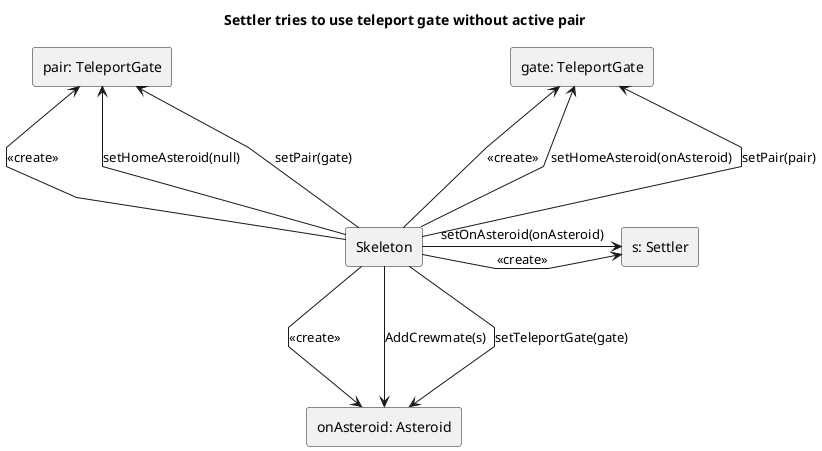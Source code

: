 @startuml Use Teleport Gate fail

title Settler tries to use teleport gate without active pair

skinparam Linetype polyline

rectangle "Skeleton" as c
rectangle "s: Settler" as s
rectangle "gate: TeleportGate" as g
rectangle "pair: TeleportGate" as p


rectangle "onAsteroid: Asteroid" as a1



c ---right-> s : <<create>>
c --> a1 : <<create>>
c --up-> g : <<create>>
c --up-> p : <<create>>


c ---right-> s : setOnAsteroid(onAsteroid)
c ---> a1 : AddCrewmate(s)
c ---> a1 : setTeleportGate(gate)
c ---> p : setPair(gate)
c --up-> g : setHomeAsteroid(onAsteroid)
c --up-> g : setPair(pair)
c --up-> p : setHomeAsteroid(null)

@enduml